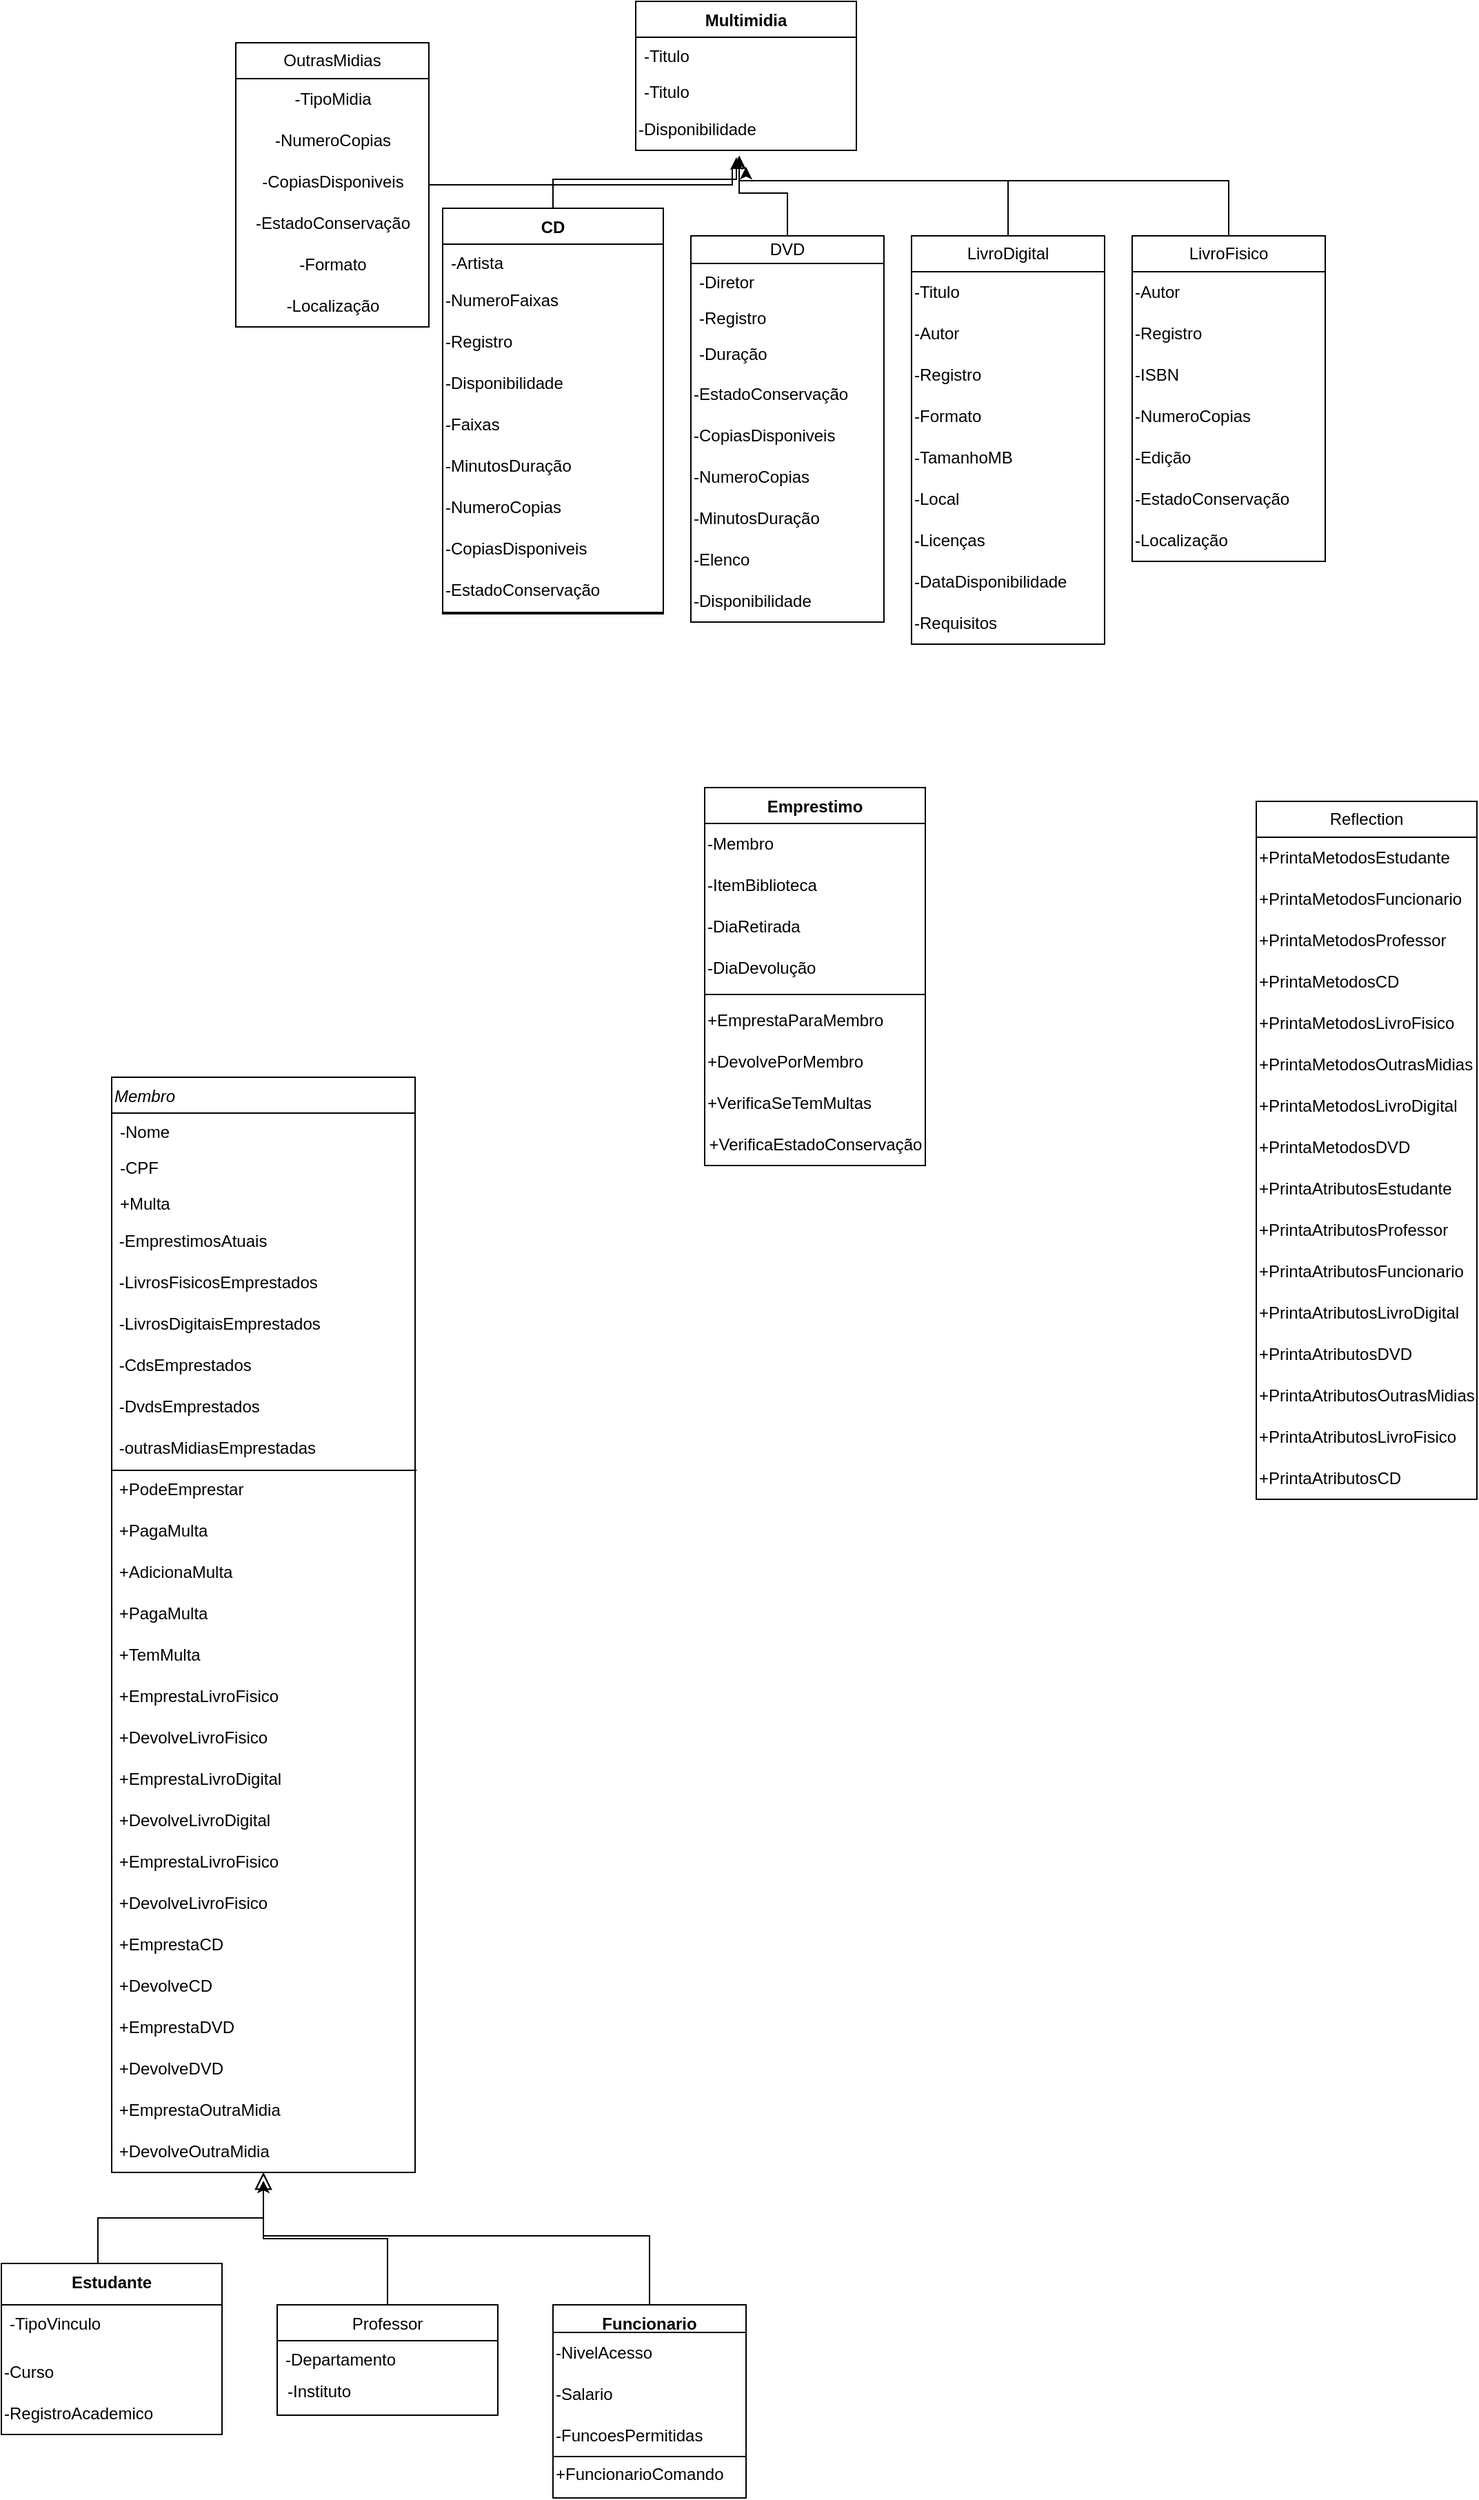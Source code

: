 <mxfile version="22.0.8" type="github">
  <diagram id="C5RBs43oDa-KdzZeNtuy" name="Page-1">
    <mxGraphModel dx="792" dy="1640" grid="1" gridSize="10" guides="1" tooltips="1" connect="1" arrows="1" fold="1" page="1" pageScale="1" pageWidth="1600" pageHeight="900" math="0" shadow="0">
      <root>
        <mxCell id="WIyWlLk6GJQsqaUBKTNV-0" />
        <mxCell id="WIyWlLk6GJQsqaUBKTNV-1" parent="WIyWlLk6GJQsqaUBKTNV-0" />
        <mxCell id="zkfFHV4jXpPFQw0GAbJ--0" value="Membro&#xa;" style="swimlane;fontStyle=2;align=left;verticalAlign=top;childLayout=stackLayout;horizontal=1;startSize=26;horizontalStack=0;resizeParent=1;resizeLast=0;collapsible=1;marginBottom=0;rounded=0;shadow=0;strokeWidth=1;" parent="WIyWlLk6GJQsqaUBKTNV-1" vertex="1">
          <mxGeometry x="160" y="-80" width="220" height="794" as="geometry">
            <mxRectangle x="230" y="140" width="160" height="26" as="alternateBounds" />
          </mxGeometry>
        </mxCell>
        <mxCell id="zkfFHV4jXpPFQw0GAbJ--1" value="-Nome" style="text;align=left;verticalAlign=top;spacingLeft=4;spacingRight=4;overflow=hidden;rotatable=0;points=[[0,0.5],[1,0.5]];portConstraint=eastwest;" parent="zkfFHV4jXpPFQw0GAbJ--0" vertex="1">
          <mxGeometry y="26" width="220" height="26" as="geometry" />
        </mxCell>
        <mxCell id="zkfFHV4jXpPFQw0GAbJ--2" value="-CPF" style="text;align=left;verticalAlign=top;spacingLeft=4;spacingRight=4;overflow=hidden;rotatable=0;points=[[0,0.5],[1,0.5]];portConstraint=eastwest;rounded=0;shadow=0;html=0;" parent="zkfFHV4jXpPFQw0GAbJ--0" vertex="1">
          <mxGeometry y="52" width="220" height="26" as="geometry" />
        </mxCell>
        <mxCell id="zkfFHV4jXpPFQw0GAbJ--3" value="+Multa" style="text;align=left;verticalAlign=top;spacingLeft=4;spacingRight=4;overflow=hidden;rotatable=0;points=[[0,0.5],[1,0.5]];portConstraint=eastwest;rounded=0;shadow=0;html=0;" parent="zkfFHV4jXpPFQw0GAbJ--0" vertex="1">
          <mxGeometry y="78" width="220" height="26" as="geometry" />
        </mxCell>
        <mxCell id="8qsa9mxtNTPulmp1op7X-9" value="&amp;nbsp;-EmprestimosAtuais" style="text;html=1;align=left;verticalAlign=middle;resizable=0;points=[];autosize=1;strokeColor=none;fillColor=none;" vertex="1" parent="zkfFHV4jXpPFQw0GAbJ--0">
          <mxGeometry y="104" width="220" height="30" as="geometry" />
        </mxCell>
        <mxCell id="8qsa9mxtNTPulmp1op7X-10" value="&amp;nbsp;-LivrosFisicosEmprestados" style="text;html=1;align=left;verticalAlign=middle;resizable=0;points=[];autosize=1;strokeColor=none;fillColor=none;" vertex="1" parent="zkfFHV4jXpPFQw0GAbJ--0">
          <mxGeometry y="134" width="220" height="30" as="geometry" />
        </mxCell>
        <mxCell id="8qsa9mxtNTPulmp1op7X-11" value="&amp;nbsp;-LivrosDigitaisEmprestados" style="text;html=1;align=left;verticalAlign=middle;resizable=0;points=[];autosize=1;strokeColor=none;fillColor=none;" vertex="1" parent="zkfFHV4jXpPFQw0GAbJ--0">
          <mxGeometry y="164" width="220" height="30" as="geometry" />
        </mxCell>
        <mxCell id="8qsa9mxtNTPulmp1op7X-12" value="&amp;nbsp;-CdsEmprestados" style="text;html=1;align=left;verticalAlign=middle;resizable=0;points=[];autosize=1;strokeColor=none;fillColor=none;" vertex="1" parent="zkfFHV4jXpPFQw0GAbJ--0">
          <mxGeometry y="194" width="220" height="30" as="geometry" />
        </mxCell>
        <mxCell id="8qsa9mxtNTPulmp1op7X-13" value="&amp;nbsp;-DvdsEmprestados" style="text;html=1;align=left;verticalAlign=middle;resizable=0;points=[];autosize=1;strokeColor=none;fillColor=none;" vertex="1" parent="zkfFHV4jXpPFQw0GAbJ--0">
          <mxGeometry y="224" width="220" height="30" as="geometry" />
        </mxCell>
        <mxCell id="8qsa9mxtNTPulmp1op7X-15" value="&amp;nbsp;-outrasMidiasEmprestadas" style="text;html=1;align=left;verticalAlign=middle;resizable=0;points=[];autosize=1;strokeColor=none;fillColor=none;" vertex="1" parent="zkfFHV4jXpPFQw0GAbJ--0">
          <mxGeometry y="254" width="220" height="30" as="geometry" />
        </mxCell>
        <mxCell id="8qsa9mxtNTPulmp1op7X-16" value="" style="endArrow=none;html=1;rounded=0;entryX=1.005;entryY=1.033;entryDx=0;entryDy=0;entryPerimeter=0;" edge="1" parent="zkfFHV4jXpPFQw0GAbJ--0" target="8qsa9mxtNTPulmp1op7X-15">
          <mxGeometry width="50" height="50" relative="1" as="geometry">
            <mxPoint y="285" as="sourcePoint" />
            <mxPoint x="110" y="240" as="targetPoint" />
          </mxGeometry>
        </mxCell>
        <mxCell id="8qsa9mxtNTPulmp1op7X-17" value="&amp;nbsp;+PodeEmprestar&lt;br&gt;" style="text;html=1;align=left;verticalAlign=middle;resizable=0;points=[];autosize=1;strokeColor=none;fillColor=none;" vertex="1" parent="zkfFHV4jXpPFQw0GAbJ--0">
          <mxGeometry y="284" width="220" height="30" as="geometry" />
        </mxCell>
        <mxCell id="8qsa9mxtNTPulmp1op7X-18" value="&amp;nbsp;+PagaMulta" style="text;html=1;align=left;verticalAlign=middle;resizable=0;points=[];autosize=1;strokeColor=none;fillColor=none;" vertex="1" parent="zkfFHV4jXpPFQw0GAbJ--0">
          <mxGeometry y="314" width="220" height="30" as="geometry" />
        </mxCell>
        <mxCell id="8qsa9mxtNTPulmp1op7X-19" value="&amp;nbsp;+AdicionaMulta" style="text;html=1;align=left;verticalAlign=middle;resizable=0;points=[];autosize=1;strokeColor=none;fillColor=none;" vertex="1" parent="zkfFHV4jXpPFQw0GAbJ--0">
          <mxGeometry y="344" width="220" height="30" as="geometry" />
        </mxCell>
        <mxCell id="8qsa9mxtNTPulmp1op7X-21" value="&amp;nbsp;+PagaMulta" style="text;html=1;align=left;verticalAlign=middle;resizable=0;points=[];autosize=1;strokeColor=none;fillColor=none;" vertex="1" parent="zkfFHV4jXpPFQw0GAbJ--0">
          <mxGeometry y="374" width="220" height="30" as="geometry" />
        </mxCell>
        <mxCell id="8qsa9mxtNTPulmp1op7X-22" value="&amp;nbsp;+TemMulta&lt;br&gt;" style="text;html=1;align=left;verticalAlign=middle;resizable=0;points=[];autosize=1;strokeColor=none;fillColor=none;" vertex="1" parent="zkfFHV4jXpPFQw0GAbJ--0">
          <mxGeometry y="404" width="220" height="30" as="geometry" />
        </mxCell>
        <mxCell id="8qsa9mxtNTPulmp1op7X-23" value="&amp;nbsp;+EmprestaLivroFisico" style="text;html=1;align=left;verticalAlign=middle;resizable=0;points=[];autosize=1;strokeColor=none;fillColor=none;" vertex="1" parent="zkfFHV4jXpPFQw0GAbJ--0">
          <mxGeometry y="434" width="220" height="30" as="geometry" />
        </mxCell>
        <mxCell id="8qsa9mxtNTPulmp1op7X-24" value="&amp;nbsp;+DevolveLivroFisico" style="text;html=1;align=left;verticalAlign=middle;resizable=0;points=[];autosize=1;strokeColor=none;fillColor=none;" vertex="1" parent="zkfFHV4jXpPFQw0GAbJ--0">
          <mxGeometry y="464" width="220" height="30" as="geometry" />
        </mxCell>
        <mxCell id="8qsa9mxtNTPulmp1op7X-25" value="&amp;nbsp;+EmprestaLivroDigital" style="text;html=1;align=left;verticalAlign=middle;resizable=0;points=[];autosize=1;strokeColor=none;fillColor=none;" vertex="1" parent="zkfFHV4jXpPFQw0GAbJ--0">
          <mxGeometry y="494" width="220" height="30" as="geometry" />
        </mxCell>
        <mxCell id="8qsa9mxtNTPulmp1op7X-27" value="&amp;nbsp;+DevolveLivroDigital" style="text;html=1;align=left;verticalAlign=middle;resizable=0;points=[];autosize=1;strokeColor=none;fillColor=none;" vertex="1" parent="zkfFHV4jXpPFQw0GAbJ--0">
          <mxGeometry y="524" width="220" height="30" as="geometry" />
        </mxCell>
        <mxCell id="8qsa9mxtNTPulmp1op7X-28" value="&amp;nbsp;+EmprestaLivroFisico" style="text;html=1;align=left;verticalAlign=middle;resizable=0;points=[];autosize=1;strokeColor=none;fillColor=none;" vertex="1" parent="zkfFHV4jXpPFQw0GAbJ--0">
          <mxGeometry y="554" width="220" height="30" as="geometry" />
        </mxCell>
        <mxCell id="8qsa9mxtNTPulmp1op7X-29" value="&amp;nbsp;+DevolveLivroFisico" style="text;html=1;align=left;verticalAlign=middle;resizable=0;points=[];autosize=1;strokeColor=none;fillColor=none;" vertex="1" parent="zkfFHV4jXpPFQw0GAbJ--0">
          <mxGeometry y="584" width="220" height="30" as="geometry" />
        </mxCell>
        <mxCell id="8qsa9mxtNTPulmp1op7X-30" value="&amp;nbsp;+EmprestaCD" style="text;html=1;align=left;verticalAlign=middle;resizable=0;points=[];autosize=1;strokeColor=none;fillColor=none;" vertex="1" parent="zkfFHV4jXpPFQw0GAbJ--0">
          <mxGeometry y="614" width="220" height="30" as="geometry" />
        </mxCell>
        <mxCell id="8qsa9mxtNTPulmp1op7X-31" value="&amp;nbsp;+DevolveCD" style="text;html=1;align=left;verticalAlign=middle;resizable=0;points=[];autosize=1;strokeColor=none;fillColor=none;" vertex="1" parent="zkfFHV4jXpPFQw0GAbJ--0">
          <mxGeometry y="644" width="220" height="30" as="geometry" />
        </mxCell>
        <mxCell id="8qsa9mxtNTPulmp1op7X-32" value="&amp;nbsp;+EmprestaDVD" style="text;html=1;align=left;verticalAlign=middle;resizable=0;points=[];autosize=1;strokeColor=none;fillColor=none;" vertex="1" parent="zkfFHV4jXpPFQw0GAbJ--0">
          <mxGeometry y="674" width="220" height="30" as="geometry" />
        </mxCell>
        <mxCell id="8qsa9mxtNTPulmp1op7X-33" value="&amp;nbsp;+DevolveDVD" style="text;html=1;align=left;verticalAlign=middle;resizable=0;points=[];autosize=1;strokeColor=none;fillColor=none;" vertex="1" parent="zkfFHV4jXpPFQw0GAbJ--0">
          <mxGeometry y="704" width="220" height="30" as="geometry" />
        </mxCell>
        <mxCell id="8qsa9mxtNTPulmp1op7X-34" value="&amp;nbsp;+EmprestaOutraMidia" style="text;html=1;align=left;verticalAlign=middle;resizable=0;points=[];autosize=1;strokeColor=none;fillColor=none;" vertex="1" parent="zkfFHV4jXpPFQw0GAbJ--0">
          <mxGeometry y="734" width="220" height="30" as="geometry" />
        </mxCell>
        <mxCell id="zkfFHV4jXpPFQw0GAbJ--12" value="" style="endArrow=block;endSize=10;endFill=0;shadow=0;strokeWidth=1;rounded=0;edgeStyle=elbowEdgeStyle;elbow=vertical;" parent="WIyWlLk6GJQsqaUBKTNV-1" target="zkfFHV4jXpPFQw0GAbJ--0" edge="1">
          <mxGeometry width="160" relative="1" as="geometry">
            <mxPoint x="150" y="780" as="sourcePoint" />
            <mxPoint x="200" y="203" as="targetPoint" />
          </mxGeometry>
        </mxCell>
        <mxCell id="zkfFHV4jXpPFQw0GAbJ--13" value="Professor" style="swimlane;fontStyle=0;align=center;verticalAlign=top;childLayout=stackLayout;horizontal=1;startSize=26;horizontalStack=0;resizeParent=1;resizeLast=0;collapsible=1;marginBottom=0;rounded=0;shadow=0;strokeWidth=1;" parent="WIyWlLk6GJQsqaUBKTNV-1" vertex="1">
          <mxGeometry x="280" y="810" width="160" height="80" as="geometry">
            <mxRectangle x="340" y="380" width="170" height="26" as="alternateBounds" />
          </mxGeometry>
        </mxCell>
        <mxCell id="zkfFHV4jXpPFQw0GAbJ--14" value="-Departamento" style="text;align=left;verticalAlign=top;spacingLeft=4;spacingRight=4;overflow=hidden;rotatable=0;points=[[0,0.5],[1,0.5]];portConstraint=eastwest;" parent="zkfFHV4jXpPFQw0GAbJ--13" vertex="1">
          <mxGeometry y="26" width="160" height="26" as="geometry" />
        </mxCell>
        <mxCell id="zkfFHV4jXpPFQw0GAbJ--16" value="" style="endArrow=block;endSize=10;endFill=0;shadow=0;strokeWidth=1;rounded=0;edgeStyle=elbowEdgeStyle;elbow=vertical;" parent="WIyWlLk6GJQsqaUBKTNV-1" source="zkfFHV4jXpPFQw0GAbJ--13" target="zkfFHV4jXpPFQw0GAbJ--0" edge="1">
          <mxGeometry width="160" relative="1" as="geometry">
            <mxPoint x="210" y="373" as="sourcePoint" />
            <mxPoint x="310" y="271" as="targetPoint" />
          </mxGeometry>
        </mxCell>
        <mxCell id="8qsa9mxtNTPulmp1op7X-1" value="Multimidia" style="swimlane;fontStyle=1;align=center;verticalAlign=top;childLayout=stackLayout;horizontal=1;startSize=26;horizontalStack=0;resizeParent=1;resizeParentMax=0;resizeLast=0;collapsible=1;marginBottom=0;whiteSpace=wrap;html=1;" vertex="1" parent="WIyWlLk6GJQsqaUBKTNV-1">
          <mxGeometry x="540" y="-860" width="160" height="108" as="geometry" />
        </mxCell>
        <mxCell id="8qsa9mxtNTPulmp1op7X-133" value="-Titulo" style="text;strokeColor=none;fillColor=none;align=left;verticalAlign=top;spacingLeft=4;spacingRight=4;overflow=hidden;rotatable=0;points=[[0,0.5],[1,0.5]];portConstraint=eastwest;whiteSpace=wrap;html=1;" vertex="1" parent="8qsa9mxtNTPulmp1op7X-1">
          <mxGeometry y="26" width="160" height="26" as="geometry" />
        </mxCell>
        <mxCell id="8qsa9mxtNTPulmp1op7X-2" value="-Titulo" style="text;strokeColor=none;fillColor=none;align=left;verticalAlign=top;spacingLeft=4;spacingRight=4;overflow=hidden;rotatable=0;points=[[0,0.5],[1,0.5]];portConstraint=eastwest;whiteSpace=wrap;html=1;" vertex="1" parent="8qsa9mxtNTPulmp1op7X-1">
          <mxGeometry y="52" width="160" height="26" as="geometry" />
        </mxCell>
        <mxCell id="8qsa9mxtNTPulmp1op7X-67" value="-Disponibilidade" style="text;html=1;align=left;verticalAlign=middle;resizable=0;points=[];autosize=1;strokeColor=none;fillColor=none;" vertex="1" parent="8qsa9mxtNTPulmp1op7X-1">
          <mxGeometry y="78" width="160" height="30" as="geometry" />
        </mxCell>
        <mxCell id="8qsa9mxtNTPulmp1op7X-38" value="Funcionario" style="swimlane;fontStyle=1;align=center;verticalAlign=top;childLayout=stackLayout;horizontal=1;startSize=20;horizontalStack=0;resizeParent=1;resizeParentMax=0;resizeLast=0;collapsible=1;marginBottom=0;whiteSpace=wrap;html=1;" vertex="1" parent="WIyWlLk6GJQsqaUBKTNV-1">
          <mxGeometry x="480" y="810" width="140" height="110" as="geometry" />
        </mxCell>
        <mxCell id="8qsa9mxtNTPulmp1op7X-44" value="-NivelAcesso" style="text;html=1;align=left;verticalAlign=middle;resizable=0;points=[];autosize=1;strokeColor=none;fillColor=none;" vertex="1" parent="8qsa9mxtNTPulmp1op7X-38">
          <mxGeometry y="20" width="140" height="30" as="geometry" />
        </mxCell>
        <mxCell id="8qsa9mxtNTPulmp1op7X-45" value="-Salario" style="text;html=1;align=left;verticalAlign=middle;resizable=0;points=[];autosize=1;strokeColor=none;fillColor=none;" vertex="1" parent="8qsa9mxtNTPulmp1op7X-38">
          <mxGeometry y="50" width="140" height="30" as="geometry" />
        </mxCell>
        <mxCell id="8qsa9mxtNTPulmp1op7X-46" value="-FuncoesPermitidas" style="text;html=1;align=left;verticalAlign=middle;resizable=0;points=[];autosize=1;strokeColor=none;fillColor=none;" vertex="1" parent="8qsa9mxtNTPulmp1op7X-38">
          <mxGeometry y="80" width="140" height="30" as="geometry" />
        </mxCell>
        <mxCell id="8qsa9mxtNTPulmp1op7X-49" value="" style="rounded=0;whiteSpace=wrap;html=1;" vertex="1" parent="WIyWlLk6GJQsqaUBKTNV-1">
          <mxGeometry x="480" y="920" width="140" height="30" as="geometry" />
        </mxCell>
        <mxCell id="8qsa9mxtNTPulmp1op7X-50" value="+FuncionarioComando" style="text;html=1;align=left;verticalAlign=middle;resizable=0;points=[];autosize=1;strokeColor=none;fillColor=none;" vertex="1" parent="WIyWlLk6GJQsqaUBKTNV-1">
          <mxGeometry x="480" y="918" width="150" height="30" as="geometry" />
        </mxCell>
        <mxCell id="8qsa9mxtNTPulmp1op7X-55" value="Estudante" style="swimlane;fontStyle=1;align=center;verticalAlign=top;childLayout=stackLayout;horizontal=1;startSize=30;horizontalStack=0;resizeParent=1;resizeParentMax=0;resizeLast=0;collapsible=1;marginBottom=0;whiteSpace=wrap;html=1;direction=east;" vertex="1" parent="WIyWlLk6GJQsqaUBKTNV-1">
          <mxGeometry x="80" y="780" width="160" height="124" as="geometry">
            <mxRectangle x="80" y="780" width="100" height="30" as="alternateBounds" />
          </mxGeometry>
        </mxCell>
        <mxCell id="8qsa9mxtNTPulmp1op7X-56" value="-TipoVinculo" style="text;strokeColor=none;fillColor=none;align=left;verticalAlign=top;spacingLeft=4;spacingRight=4;overflow=hidden;rotatable=0;points=[[0,0.5],[1,0.5]];portConstraint=eastwest;whiteSpace=wrap;html=1;" vertex="1" parent="8qsa9mxtNTPulmp1op7X-55">
          <mxGeometry y="30" width="160" height="34" as="geometry" />
        </mxCell>
        <mxCell id="8qsa9mxtNTPulmp1op7X-60" value="-Curso" style="text;html=1;align=left;verticalAlign=middle;resizable=0;points=[];autosize=1;strokeColor=none;fillColor=none;" vertex="1" parent="8qsa9mxtNTPulmp1op7X-55">
          <mxGeometry y="64" width="160" height="30" as="geometry" />
        </mxCell>
        <mxCell id="8qsa9mxtNTPulmp1op7X-59" value="-RegistroAcademico" style="text;html=1;align=left;verticalAlign=middle;resizable=0;points=[];autosize=1;strokeColor=none;fillColor=none;" vertex="1" parent="8qsa9mxtNTPulmp1op7X-55">
          <mxGeometry y="94" width="160" height="30" as="geometry" />
        </mxCell>
        <mxCell id="8qsa9mxtNTPulmp1op7X-64" value="-Instituto" style="text;html=1;align=center;verticalAlign=middle;resizable=0;points=[];autosize=1;strokeColor=none;fillColor=none;" vertex="1" parent="WIyWlLk6GJQsqaUBKTNV-1">
          <mxGeometry x="275" y="858" width="70" height="30" as="geometry" />
        </mxCell>
        <mxCell id="8qsa9mxtNTPulmp1op7X-35" value="&amp;nbsp;+DevolveOutraMidia" style="text;html=1;align=left;verticalAlign=middle;resizable=0;points=[];autosize=1;strokeColor=none;fillColor=none;" vertex="1" parent="WIyWlLk6GJQsqaUBKTNV-1">
          <mxGeometry x="160" y="684" width="220" height="30" as="geometry" />
        </mxCell>
        <mxCell id="8qsa9mxtNTPulmp1op7X-70" value="CD" style="swimlane;fontStyle=1;align=center;verticalAlign=top;childLayout=stackLayout;horizontal=1;startSize=26;horizontalStack=0;resizeParent=1;resizeParentMax=0;resizeLast=0;collapsible=1;marginBottom=0;whiteSpace=wrap;html=1;" vertex="1" parent="WIyWlLk6GJQsqaUBKTNV-1">
          <mxGeometry x="400" y="-710" width="160" height="294" as="geometry" />
        </mxCell>
        <mxCell id="8qsa9mxtNTPulmp1op7X-71" value="-Artista" style="text;strokeColor=none;fillColor=none;align=left;verticalAlign=top;spacingLeft=4;spacingRight=4;overflow=hidden;rotatable=0;points=[[0,0.5],[1,0.5]];portConstraint=eastwest;whiteSpace=wrap;html=1;" vertex="1" parent="8qsa9mxtNTPulmp1op7X-70">
          <mxGeometry y="26" width="160" height="26" as="geometry" />
        </mxCell>
        <mxCell id="8qsa9mxtNTPulmp1op7X-75" value="-NumeroFaixas" style="text;html=1;align=left;verticalAlign=middle;resizable=0;points=[];autosize=1;strokeColor=none;fillColor=none;" vertex="1" parent="8qsa9mxtNTPulmp1op7X-70">
          <mxGeometry y="52" width="160" height="30" as="geometry" />
        </mxCell>
        <mxCell id="8qsa9mxtNTPulmp1op7X-74" value="-Registro" style="text;html=1;align=left;verticalAlign=middle;resizable=0;points=[];autosize=1;strokeColor=none;fillColor=none;" vertex="1" parent="8qsa9mxtNTPulmp1op7X-70">
          <mxGeometry y="82" width="160" height="30" as="geometry" />
        </mxCell>
        <mxCell id="8qsa9mxtNTPulmp1op7X-76" value="-Disponibilidade" style="text;html=1;align=left;verticalAlign=middle;resizable=0;points=[];autosize=1;strokeColor=none;fillColor=none;" vertex="1" parent="8qsa9mxtNTPulmp1op7X-70">
          <mxGeometry y="112" width="160" height="30" as="geometry" />
        </mxCell>
        <mxCell id="8qsa9mxtNTPulmp1op7X-77" value="-Faixas" style="text;html=1;align=left;verticalAlign=middle;resizable=0;points=[];autosize=1;strokeColor=none;fillColor=none;" vertex="1" parent="8qsa9mxtNTPulmp1op7X-70">
          <mxGeometry y="142" width="160" height="30" as="geometry" />
        </mxCell>
        <mxCell id="8qsa9mxtNTPulmp1op7X-78" value="-MinutosDuração" style="text;html=1;align=left;verticalAlign=middle;resizable=0;points=[];autosize=1;strokeColor=none;fillColor=none;" vertex="1" parent="8qsa9mxtNTPulmp1op7X-70">
          <mxGeometry y="172" width="160" height="30" as="geometry" />
        </mxCell>
        <mxCell id="8qsa9mxtNTPulmp1op7X-79" value="-NumeroCopias" style="text;html=1;align=left;verticalAlign=middle;resizable=0;points=[];autosize=1;strokeColor=none;fillColor=none;" vertex="1" parent="8qsa9mxtNTPulmp1op7X-70">
          <mxGeometry y="202" width="160" height="30" as="geometry" />
        </mxCell>
        <mxCell id="8qsa9mxtNTPulmp1op7X-80" value="-CopiasDisponiveis" style="text;html=1;align=left;verticalAlign=middle;resizable=0;points=[];autosize=1;strokeColor=none;fillColor=none;" vertex="1" parent="8qsa9mxtNTPulmp1op7X-70">
          <mxGeometry y="232" width="160" height="30" as="geometry" />
        </mxCell>
        <mxCell id="8qsa9mxtNTPulmp1op7X-82" value="-EstadoConservação" style="text;html=1;align=left;verticalAlign=middle;resizable=0;points=[];autosize=1;strokeColor=none;fillColor=none;" vertex="1" parent="8qsa9mxtNTPulmp1op7X-70">
          <mxGeometry y="262" width="160" height="30" as="geometry" />
        </mxCell>
        <mxCell id="8qsa9mxtNTPulmp1op7X-72" value="" style="line;strokeWidth=1;fillColor=none;align=left;verticalAlign=middle;spacingTop=-1;spacingLeft=3;spacingRight=3;rotatable=0;labelPosition=right;points=[];portConstraint=eastwest;strokeColor=inherit;" vertex="1" parent="8qsa9mxtNTPulmp1op7X-70">
          <mxGeometry y="292" width="160" height="2" as="geometry" />
        </mxCell>
        <mxCell id="8qsa9mxtNTPulmp1op7X-83" value="DVD" style="swimlane;fontStyle=0;childLayout=stackLayout;horizontal=1;startSize=20;fillColor=none;horizontalStack=0;resizeParent=1;resizeParentMax=0;resizeLast=0;collapsible=1;marginBottom=0;whiteSpace=wrap;html=1;" vertex="1" parent="WIyWlLk6GJQsqaUBKTNV-1">
          <mxGeometry x="580" y="-690" width="140" height="280" as="geometry" />
        </mxCell>
        <mxCell id="8qsa9mxtNTPulmp1op7X-84" value="-Diretor" style="text;strokeColor=none;fillColor=none;align=left;verticalAlign=top;spacingLeft=4;spacingRight=4;overflow=hidden;rotatable=0;points=[[0,0.5],[1,0.5]];portConstraint=eastwest;whiteSpace=wrap;html=1;" vertex="1" parent="8qsa9mxtNTPulmp1op7X-83">
          <mxGeometry y="20" width="140" height="26" as="geometry" />
        </mxCell>
        <mxCell id="8qsa9mxtNTPulmp1op7X-85" value="-Registro" style="text;strokeColor=none;fillColor=none;align=left;verticalAlign=top;spacingLeft=4;spacingRight=4;overflow=hidden;rotatable=0;points=[[0,0.5],[1,0.5]];portConstraint=eastwest;whiteSpace=wrap;html=1;" vertex="1" parent="8qsa9mxtNTPulmp1op7X-83">
          <mxGeometry y="46" width="140" height="26" as="geometry" />
        </mxCell>
        <mxCell id="8qsa9mxtNTPulmp1op7X-86" value="-Duração" style="text;strokeColor=none;fillColor=none;align=left;verticalAlign=top;spacingLeft=4;spacingRight=4;overflow=hidden;rotatable=0;points=[[0,0.5],[1,0.5]];portConstraint=eastwest;whiteSpace=wrap;html=1;" vertex="1" parent="8qsa9mxtNTPulmp1op7X-83">
          <mxGeometry y="72" width="140" height="28" as="geometry" />
        </mxCell>
        <mxCell id="8qsa9mxtNTPulmp1op7X-94" value="-EstadoConservação" style="text;html=1;align=left;verticalAlign=middle;resizable=0;points=[];autosize=1;strokeColor=none;fillColor=none;" vertex="1" parent="8qsa9mxtNTPulmp1op7X-83">
          <mxGeometry y="100" width="140" height="30" as="geometry" />
        </mxCell>
        <mxCell id="8qsa9mxtNTPulmp1op7X-93" value="-CopiasDisponiveis" style="text;html=1;align=left;verticalAlign=middle;resizable=0;points=[];autosize=1;strokeColor=none;fillColor=none;" vertex="1" parent="8qsa9mxtNTPulmp1op7X-83">
          <mxGeometry y="130" width="140" height="30" as="geometry" />
        </mxCell>
        <mxCell id="8qsa9mxtNTPulmp1op7X-92" value="-NumeroCopias" style="text;html=1;align=left;verticalAlign=middle;resizable=0;points=[];autosize=1;strokeColor=none;fillColor=none;" vertex="1" parent="8qsa9mxtNTPulmp1op7X-83">
          <mxGeometry y="160" width="140" height="30" as="geometry" />
        </mxCell>
        <mxCell id="8qsa9mxtNTPulmp1op7X-91" value="-MinutosDuração" style="text;html=1;align=left;verticalAlign=middle;resizable=0;points=[];autosize=1;strokeColor=none;fillColor=none;" vertex="1" parent="8qsa9mxtNTPulmp1op7X-83">
          <mxGeometry y="190" width="140" height="30" as="geometry" />
        </mxCell>
        <mxCell id="8qsa9mxtNTPulmp1op7X-90" value="-Elenco" style="text;html=1;align=left;verticalAlign=middle;resizable=0;points=[];autosize=1;strokeColor=none;fillColor=none;" vertex="1" parent="8qsa9mxtNTPulmp1op7X-83">
          <mxGeometry y="220" width="140" height="30" as="geometry" />
        </mxCell>
        <mxCell id="8qsa9mxtNTPulmp1op7X-89" value="-Disponibilidade" style="text;html=1;align=left;verticalAlign=middle;resizable=0;points=[];autosize=1;strokeColor=none;fillColor=none;" vertex="1" parent="8qsa9mxtNTPulmp1op7X-83">
          <mxGeometry y="250" width="140" height="30" as="geometry" />
        </mxCell>
        <mxCell id="8qsa9mxtNTPulmp1op7X-172" style="edgeStyle=orthogonalEdgeStyle;rounded=0;orthogonalLoop=1;jettySize=auto;html=1;entryX=0.469;entryY=1.133;entryDx=0;entryDy=0;entryPerimeter=0;" edge="1" parent="WIyWlLk6GJQsqaUBKTNV-1" source="8qsa9mxtNTPulmp1op7X-95" target="8qsa9mxtNTPulmp1op7X-67">
          <mxGeometry relative="1" as="geometry">
            <mxPoint x="770" y="-770" as="targetPoint" />
            <Array as="points">
              <mxPoint x="810" y="-730" />
              <mxPoint x="615" y="-730" />
            </Array>
          </mxGeometry>
        </mxCell>
        <mxCell id="8qsa9mxtNTPulmp1op7X-95" value="LivroDigital" style="swimlane;fontStyle=0;childLayout=stackLayout;horizontal=1;startSize=26;fillColor=none;horizontalStack=0;resizeParent=1;resizeParentMax=0;resizeLast=0;collapsible=1;marginBottom=0;whiteSpace=wrap;html=1;" vertex="1" parent="WIyWlLk6GJQsqaUBKTNV-1">
          <mxGeometry x="740" y="-690" width="140" height="296" as="geometry" />
        </mxCell>
        <mxCell id="8qsa9mxtNTPulmp1op7X-99" value="-Titulo" style="text;html=1;align=left;verticalAlign=middle;resizable=0;points=[];autosize=1;strokeColor=none;fillColor=none;" vertex="1" parent="8qsa9mxtNTPulmp1op7X-95">
          <mxGeometry y="26" width="140" height="30" as="geometry" />
        </mxCell>
        <mxCell id="8qsa9mxtNTPulmp1op7X-100" value="-Autor" style="text;html=1;align=left;verticalAlign=middle;resizable=0;points=[];autosize=1;strokeColor=none;fillColor=none;" vertex="1" parent="8qsa9mxtNTPulmp1op7X-95">
          <mxGeometry y="56" width="140" height="30" as="geometry" />
        </mxCell>
        <mxCell id="8qsa9mxtNTPulmp1op7X-101" value="-Registro" style="text;html=1;align=left;verticalAlign=middle;resizable=0;points=[];autosize=1;strokeColor=none;fillColor=none;" vertex="1" parent="8qsa9mxtNTPulmp1op7X-95">
          <mxGeometry y="86" width="140" height="30" as="geometry" />
        </mxCell>
        <mxCell id="8qsa9mxtNTPulmp1op7X-102" value="-Formato" style="text;html=1;align=left;verticalAlign=middle;resizable=0;points=[];autosize=1;strokeColor=none;fillColor=none;" vertex="1" parent="8qsa9mxtNTPulmp1op7X-95">
          <mxGeometry y="116" width="140" height="30" as="geometry" />
        </mxCell>
        <mxCell id="8qsa9mxtNTPulmp1op7X-103" value="-TamanhoMB" style="text;html=1;align=left;verticalAlign=middle;resizable=0;points=[];autosize=1;strokeColor=none;fillColor=none;" vertex="1" parent="8qsa9mxtNTPulmp1op7X-95">
          <mxGeometry y="146" width="140" height="30" as="geometry" />
        </mxCell>
        <mxCell id="8qsa9mxtNTPulmp1op7X-105" value="-Local" style="text;html=1;align=left;verticalAlign=middle;resizable=0;points=[];autosize=1;strokeColor=none;fillColor=none;" vertex="1" parent="8qsa9mxtNTPulmp1op7X-95">
          <mxGeometry y="176" width="140" height="30" as="geometry" />
        </mxCell>
        <mxCell id="8qsa9mxtNTPulmp1op7X-104" value="-Licenças" style="text;html=1;align=left;verticalAlign=middle;resizable=0;points=[];autosize=1;strokeColor=none;fillColor=none;" vertex="1" parent="8qsa9mxtNTPulmp1op7X-95">
          <mxGeometry y="206" width="140" height="30" as="geometry" />
        </mxCell>
        <mxCell id="8qsa9mxtNTPulmp1op7X-107" value="-DataDisponibilidade" style="text;html=1;align=left;verticalAlign=middle;resizable=0;points=[];autosize=1;strokeColor=none;fillColor=none;" vertex="1" parent="8qsa9mxtNTPulmp1op7X-95">
          <mxGeometry y="236" width="140" height="30" as="geometry" />
        </mxCell>
        <mxCell id="8qsa9mxtNTPulmp1op7X-106" value="-Requisitos" style="text;html=1;align=left;verticalAlign=middle;resizable=0;points=[];autosize=1;strokeColor=none;fillColor=none;" vertex="1" parent="8qsa9mxtNTPulmp1op7X-95">
          <mxGeometry y="266" width="140" height="30" as="geometry" />
        </mxCell>
        <mxCell id="8qsa9mxtNTPulmp1op7X-111" value="LivroFisico" style="swimlane;fontStyle=0;childLayout=stackLayout;horizontal=1;startSize=26;fillColor=none;horizontalStack=0;resizeParent=1;resizeParentMax=0;resizeLast=0;collapsible=1;marginBottom=0;whiteSpace=wrap;html=1;" vertex="1" parent="WIyWlLk6GJQsqaUBKTNV-1">
          <mxGeometry x="900" y="-690" width="140" height="236" as="geometry" />
        </mxCell>
        <mxCell id="8qsa9mxtNTPulmp1op7X-115" value="-Autor" style="text;html=1;align=left;verticalAlign=middle;resizable=0;points=[];autosize=1;strokeColor=none;fillColor=none;" vertex="1" parent="8qsa9mxtNTPulmp1op7X-111">
          <mxGeometry y="26" width="140" height="30" as="geometry" />
        </mxCell>
        <mxCell id="8qsa9mxtNTPulmp1op7X-116" value="-Registro" style="text;html=1;align=left;verticalAlign=middle;resizable=0;points=[];autosize=1;strokeColor=none;fillColor=none;" vertex="1" parent="8qsa9mxtNTPulmp1op7X-111">
          <mxGeometry y="56" width="140" height="30" as="geometry" />
        </mxCell>
        <mxCell id="8qsa9mxtNTPulmp1op7X-117" value="-ISBN" style="text;html=1;align=left;verticalAlign=middle;resizable=0;points=[];autosize=1;strokeColor=none;fillColor=none;" vertex="1" parent="8qsa9mxtNTPulmp1op7X-111">
          <mxGeometry y="86" width="140" height="30" as="geometry" />
        </mxCell>
        <mxCell id="8qsa9mxtNTPulmp1op7X-119" value="-NumeroCopias" style="text;html=1;align=left;verticalAlign=middle;resizable=0;points=[];autosize=1;strokeColor=none;fillColor=none;" vertex="1" parent="8qsa9mxtNTPulmp1op7X-111">
          <mxGeometry y="116" width="140" height="30" as="geometry" />
        </mxCell>
        <mxCell id="8qsa9mxtNTPulmp1op7X-118" value="-Edição" style="text;html=1;align=left;verticalAlign=middle;resizable=0;points=[];autosize=1;strokeColor=none;fillColor=none;" vertex="1" parent="8qsa9mxtNTPulmp1op7X-111">
          <mxGeometry y="146" width="140" height="30" as="geometry" />
        </mxCell>
        <mxCell id="8qsa9mxtNTPulmp1op7X-121" value="-EstadoConservação" style="text;html=1;align=left;verticalAlign=middle;resizable=0;points=[];autosize=1;strokeColor=none;fillColor=none;" vertex="1" parent="8qsa9mxtNTPulmp1op7X-111">
          <mxGeometry y="176" width="140" height="30" as="geometry" />
        </mxCell>
        <mxCell id="8qsa9mxtNTPulmp1op7X-120" value="-Localização" style="text;html=1;align=left;verticalAlign=middle;resizable=0;points=[];autosize=1;strokeColor=none;fillColor=none;" vertex="1" parent="8qsa9mxtNTPulmp1op7X-111">
          <mxGeometry y="206" width="140" height="30" as="geometry" />
        </mxCell>
        <mxCell id="8qsa9mxtNTPulmp1op7X-174" style="edgeStyle=orthogonalEdgeStyle;rounded=0;orthogonalLoop=1;jettySize=auto;html=1;" edge="1" parent="WIyWlLk6GJQsqaUBKTNV-1" source="8qsa9mxtNTPulmp1op7X-123">
          <mxGeometry relative="1" as="geometry">
            <mxPoint x="620" y="-740" as="targetPoint" />
            <Array as="points">
              <mxPoint x="610" y="-727" />
              <mxPoint x="610" y="-739" />
            </Array>
          </mxGeometry>
        </mxCell>
        <mxCell id="8qsa9mxtNTPulmp1op7X-123" value="OutrasMidias" style="swimlane;fontStyle=0;childLayout=stackLayout;horizontal=1;startSize=26;fillColor=none;horizontalStack=0;resizeParent=1;resizeParentMax=0;resizeLast=0;collapsible=1;marginBottom=0;whiteSpace=wrap;html=1;" vertex="1" parent="WIyWlLk6GJQsqaUBKTNV-1">
          <mxGeometry x="250" y="-830" width="140" height="206" as="geometry" />
        </mxCell>
        <mxCell id="8qsa9mxtNTPulmp1op7X-127" value="-TipoMidia" style="text;html=1;align=center;verticalAlign=middle;resizable=0;points=[];autosize=1;strokeColor=none;fillColor=none;" vertex="1" parent="8qsa9mxtNTPulmp1op7X-123">
          <mxGeometry y="26" width="140" height="30" as="geometry" />
        </mxCell>
        <mxCell id="8qsa9mxtNTPulmp1op7X-129" value="-NumeroCopias" style="text;html=1;align=center;verticalAlign=middle;resizable=0;points=[];autosize=1;strokeColor=none;fillColor=none;" vertex="1" parent="8qsa9mxtNTPulmp1op7X-123">
          <mxGeometry y="56" width="140" height="30" as="geometry" />
        </mxCell>
        <mxCell id="8qsa9mxtNTPulmp1op7X-130" value="-CopiasDisponiveis" style="text;html=1;align=center;verticalAlign=middle;resizable=0;points=[];autosize=1;strokeColor=none;fillColor=none;" vertex="1" parent="8qsa9mxtNTPulmp1op7X-123">
          <mxGeometry y="86" width="140" height="30" as="geometry" />
        </mxCell>
        <mxCell id="8qsa9mxtNTPulmp1op7X-132" value="-EstadoConservação" style="text;html=1;align=center;verticalAlign=middle;resizable=0;points=[];autosize=1;strokeColor=none;fillColor=none;" vertex="1" parent="8qsa9mxtNTPulmp1op7X-123">
          <mxGeometry y="116" width="140" height="30" as="geometry" />
        </mxCell>
        <mxCell id="8qsa9mxtNTPulmp1op7X-128" value="-Formato" style="text;html=1;align=center;verticalAlign=middle;resizable=0;points=[];autosize=1;strokeColor=none;fillColor=none;" vertex="1" parent="8qsa9mxtNTPulmp1op7X-123">
          <mxGeometry y="146" width="140" height="30" as="geometry" />
        </mxCell>
        <mxCell id="8qsa9mxtNTPulmp1op7X-131" value="-Localização" style="text;html=1;align=center;verticalAlign=middle;resizable=0;points=[];autosize=1;strokeColor=none;fillColor=none;" vertex="1" parent="8qsa9mxtNTPulmp1op7X-123">
          <mxGeometry y="176" width="140" height="30" as="geometry" />
        </mxCell>
        <mxCell id="8qsa9mxtNTPulmp1op7X-135" value="Emprestimo" style="swimlane;fontStyle=1;align=center;verticalAlign=top;childLayout=stackLayout;horizontal=1;startSize=26;horizontalStack=0;resizeParent=1;resizeParentMax=0;resizeLast=0;collapsible=1;marginBottom=0;whiteSpace=wrap;html=1;" vertex="1" parent="WIyWlLk6GJQsqaUBKTNV-1">
          <mxGeometry x="590" y="-290" width="160" height="274" as="geometry" />
        </mxCell>
        <mxCell id="8qsa9mxtNTPulmp1op7X-139" value="-Membro" style="text;html=1;align=left;verticalAlign=middle;resizable=0;points=[];autosize=1;strokeColor=none;fillColor=none;" vertex="1" parent="8qsa9mxtNTPulmp1op7X-135">
          <mxGeometry y="26" width="160" height="30" as="geometry" />
        </mxCell>
        <mxCell id="8qsa9mxtNTPulmp1op7X-140" value="-ItemBiblioteca" style="text;html=1;align=left;verticalAlign=middle;resizable=0;points=[];autosize=1;strokeColor=none;fillColor=none;" vertex="1" parent="8qsa9mxtNTPulmp1op7X-135">
          <mxGeometry y="56" width="160" height="30" as="geometry" />
        </mxCell>
        <mxCell id="8qsa9mxtNTPulmp1op7X-141" value="-DiaRetirada" style="text;html=1;align=left;verticalAlign=middle;resizable=0;points=[];autosize=1;strokeColor=none;fillColor=none;" vertex="1" parent="8qsa9mxtNTPulmp1op7X-135">
          <mxGeometry y="86" width="160" height="30" as="geometry" />
        </mxCell>
        <mxCell id="8qsa9mxtNTPulmp1op7X-142" value="-DiaDevolução" style="text;html=1;align=left;verticalAlign=middle;resizable=0;points=[];autosize=1;strokeColor=none;fillColor=none;" vertex="1" parent="8qsa9mxtNTPulmp1op7X-135">
          <mxGeometry y="116" width="160" height="30" as="geometry" />
        </mxCell>
        <mxCell id="8qsa9mxtNTPulmp1op7X-137" value="" style="line;strokeWidth=1;fillColor=none;align=left;verticalAlign=middle;spacingTop=-1;spacingLeft=3;spacingRight=3;rotatable=0;labelPosition=right;points=[];portConstraint=eastwest;strokeColor=inherit;" vertex="1" parent="8qsa9mxtNTPulmp1op7X-135">
          <mxGeometry y="146" width="160" height="8" as="geometry" />
        </mxCell>
        <mxCell id="8qsa9mxtNTPulmp1op7X-143" value="+EmprestaParaMembro" style="text;html=1;align=left;verticalAlign=middle;resizable=0;points=[];autosize=1;strokeColor=none;fillColor=none;" vertex="1" parent="8qsa9mxtNTPulmp1op7X-135">
          <mxGeometry y="154" width="160" height="30" as="geometry" />
        </mxCell>
        <mxCell id="8qsa9mxtNTPulmp1op7X-147" value="+DevolvePorMembro" style="text;html=1;align=left;verticalAlign=middle;resizable=0;points=[];autosize=1;strokeColor=none;fillColor=none;" vertex="1" parent="8qsa9mxtNTPulmp1op7X-135">
          <mxGeometry y="184" width="160" height="30" as="geometry" />
        </mxCell>
        <mxCell id="8qsa9mxtNTPulmp1op7X-144" value="+VerificaSeTemMultas" style="text;html=1;align=left;verticalAlign=middle;resizable=0;points=[];autosize=1;strokeColor=none;fillColor=none;" vertex="1" parent="8qsa9mxtNTPulmp1op7X-135">
          <mxGeometry y="214" width="160" height="30" as="geometry" />
        </mxCell>
        <mxCell id="8qsa9mxtNTPulmp1op7X-145" value="+VerificaEstadoConservação" style="text;html=1;align=center;verticalAlign=middle;resizable=0;points=[];autosize=1;strokeColor=none;fillColor=none;" vertex="1" parent="8qsa9mxtNTPulmp1op7X-135">
          <mxGeometry y="244" width="160" height="30" as="geometry" />
        </mxCell>
        <mxCell id="8qsa9mxtNTPulmp1op7X-148" value="Reflection" style="swimlane;fontStyle=0;childLayout=stackLayout;horizontal=1;startSize=26;fillColor=none;horizontalStack=0;resizeParent=1;resizeParentMax=0;resizeLast=0;collapsible=1;marginBottom=0;whiteSpace=wrap;html=1;" vertex="1" parent="WIyWlLk6GJQsqaUBKTNV-1">
          <mxGeometry x="990" y="-280" width="160" height="506" as="geometry" />
        </mxCell>
        <mxCell id="8qsa9mxtNTPulmp1op7X-152" value="+PrintaMetodosEstudante" style="text;html=1;align=left;verticalAlign=middle;resizable=0;points=[];autosize=1;strokeColor=none;fillColor=none;" vertex="1" parent="8qsa9mxtNTPulmp1op7X-148">
          <mxGeometry y="26" width="160" height="30" as="geometry" />
        </mxCell>
        <mxCell id="8qsa9mxtNTPulmp1op7X-153" value="+PrintaMetodosFuncionario" style="text;html=1;align=left;verticalAlign=middle;resizable=0;points=[];autosize=1;strokeColor=none;fillColor=none;" vertex="1" parent="8qsa9mxtNTPulmp1op7X-148">
          <mxGeometry y="56" width="160" height="30" as="geometry" />
        </mxCell>
        <mxCell id="8qsa9mxtNTPulmp1op7X-154" value="+PrintaMetodosProfessor" style="text;html=1;align=left;verticalAlign=middle;resizable=0;points=[];autosize=1;strokeColor=none;fillColor=none;" vertex="1" parent="8qsa9mxtNTPulmp1op7X-148">
          <mxGeometry y="86" width="160" height="30" as="geometry" />
        </mxCell>
        <mxCell id="8qsa9mxtNTPulmp1op7X-155" value="+PrintaMetodosCD" style="text;html=1;align=left;verticalAlign=middle;resizable=0;points=[];autosize=1;strokeColor=none;fillColor=none;" vertex="1" parent="8qsa9mxtNTPulmp1op7X-148">
          <mxGeometry y="116" width="160" height="30" as="geometry" />
        </mxCell>
        <mxCell id="8qsa9mxtNTPulmp1op7X-158" value="+PrintaMetodosLivroFisico" style="text;html=1;align=left;verticalAlign=middle;resizable=0;points=[];autosize=1;strokeColor=none;fillColor=none;" vertex="1" parent="8qsa9mxtNTPulmp1op7X-148">
          <mxGeometry y="146" width="160" height="30" as="geometry" />
        </mxCell>
        <mxCell id="8qsa9mxtNTPulmp1op7X-159" value="+PrintaMetodosOutrasMidias" style="text;html=1;align=left;verticalAlign=middle;resizable=0;points=[];autosize=1;strokeColor=none;fillColor=none;" vertex="1" parent="8qsa9mxtNTPulmp1op7X-148">
          <mxGeometry y="176" width="160" height="30" as="geometry" />
        </mxCell>
        <mxCell id="8qsa9mxtNTPulmp1op7X-157" value="+PrintaMetodosLivroDigital" style="text;html=1;align=left;verticalAlign=middle;resizable=0;points=[];autosize=1;strokeColor=none;fillColor=none;" vertex="1" parent="8qsa9mxtNTPulmp1op7X-148">
          <mxGeometry y="206" width="160" height="30" as="geometry" />
        </mxCell>
        <mxCell id="8qsa9mxtNTPulmp1op7X-156" value="+PrintaMetodosDVD" style="text;html=1;align=left;verticalAlign=middle;resizable=0;points=[];autosize=1;strokeColor=none;fillColor=none;" vertex="1" parent="8qsa9mxtNTPulmp1op7X-148">
          <mxGeometry y="236" width="160" height="30" as="geometry" />
        </mxCell>
        <mxCell id="8qsa9mxtNTPulmp1op7X-160" value="+PrintaAtributosEstudante" style="text;html=1;align=left;verticalAlign=middle;resizable=0;points=[];autosize=1;strokeColor=none;fillColor=none;" vertex="1" parent="8qsa9mxtNTPulmp1op7X-148">
          <mxGeometry y="266" width="160" height="30" as="geometry" />
        </mxCell>
        <mxCell id="8qsa9mxtNTPulmp1op7X-161" value="+PrintaAtributosProfessor" style="text;html=1;align=left;verticalAlign=middle;resizable=0;points=[];autosize=1;strokeColor=none;fillColor=none;" vertex="1" parent="8qsa9mxtNTPulmp1op7X-148">
          <mxGeometry y="296" width="160" height="30" as="geometry" />
        </mxCell>
        <mxCell id="8qsa9mxtNTPulmp1op7X-162" value="+PrintaAtributosFuncionario" style="text;html=1;align=left;verticalAlign=middle;resizable=0;points=[];autosize=1;strokeColor=none;fillColor=none;" vertex="1" parent="8qsa9mxtNTPulmp1op7X-148">
          <mxGeometry y="326" width="160" height="30" as="geometry" />
        </mxCell>
        <mxCell id="8qsa9mxtNTPulmp1op7X-165" value="+PrintaAtributosLivroDigital" style="text;html=1;align=left;verticalAlign=middle;resizable=0;points=[];autosize=1;strokeColor=none;fillColor=none;" vertex="1" parent="8qsa9mxtNTPulmp1op7X-148">
          <mxGeometry y="356" width="160" height="30" as="geometry" />
        </mxCell>
        <mxCell id="8qsa9mxtNTPulmp1op7X-164" value="+PrintaAtributosDVD" style="text;html=1;align=left;verticalAlign=middle;resizable=0;points=[];autosize=1;strokeColor=none;fillColor=none;" vertex="1" parent="8qsa9mxtNTPulmp1op7X-148">
          <mxGeometry y="386" width="160" height="30" as="geometry" />
        </mxCell>
        <mxCell id="8qsa9mxtNTPulmp1op7X-167" value="+PrintaAtributosOutrasMidias" style="text;html=1;align=left;verticalAlign=middle;resizable=0;points=[];autosize=1;strokeColor=none;fillColor=none;" vertex="1" parent="8qsa9mxtNTPulmp1op7X-148">
          <mxGeometry y="416" width="160" height="30" as="geometry" />
        </mxCell>
        <mxCell id="8qsa9mxtNTPulmp1op7X-166" value="+PrintaAtributosLivroFisico" style="text;html=1;align=left;verticalAlign=middle;resizable=0;points=[];autosize=1;strokeColor=none;fillColor=none;" vertex="1" parent="8qsa9mxtNTPulmp1op7X-148">
          <mxGeometry y="446" width="160" height="30" as="geometry" />
        </mxCell>
        <mxCell id="8qsa9mxtNTPulmp1op7X-163" value="+PrintaAtributosCD" style="text;html=1;align=left;verticalAlign=middle;resizable=0;points=[];autosize=1;strokeColor=none;fillColor=none;" vertex="1" parent="8qsa9mxtNTPulmp1op7X-148">
          <mxGeometry y="476" width="160" height="30" as="geometry" />
        </mxCell>
        <mxCell id="8qsa9mxtNTPulmp1op7X-168" style="edgeStyle=orthogonalEdgeStyle;rounded=0;orthogonalLoop=1;jettySize=auto;html=1;entryX=0.469;entryY=1.133;entryDx=0;entryDy=0;entryPerimeter=0;" edge="1" parent="WIyWlLk6GJQsqaUBKTNV-1" source="8qsa9mxtNTPulmp1op7X-83" target="8qsa9mxtNTPulmp1op7X-67">
          <mxGeometry relative="1" as="geometry" />
        </mxCell>
        <mxCell id="8qsa9mxtNTPulmp1op7X-169" style="edgeStyle=orthogonalEdgeStyle;rounded=0;orthogonalLoop=1;jettySize=auto;html=1;entryX=0.456;entryY=1.167;entryDx=0;entryDy=0;entryPerimeter=0;" edge="1" parent="WIyWlLk6GJQsqaUBKTNV-1" source="8qsa9mxtNTPulmp1op7X-70" target="8qsa9mxtNTPulmp1op7X-67">
          <mxGeometry relative="1" as="geometry" />
        </mxCell>
        <mxCell id="8qsa9mxtNTPulmp1op7X-173" style="edgeStyle=orthogonalEdgeStyle;rounded=0;orthogonalLoop=1;jettySize=auto;html=1;entryX=0.469;entryY=1.133;entryDx=0;entryDy=0;entryPerimeter=0;" edge="1" parent="WIyWlLk6GJQsqaUBKTNV-1" source="8qsa9mxtNTPulmp1op7X-111" target="8qsa9mxtNTPulmp1op7X-67">
          <mxGeometry relative="1" as="geometry">
            <Array as="points">
              <mxPoint x="970" y="-730" />
              <mxPoint x="615" y="-730" />
            </Array>
          </mxGeometry>
        </mxCell>
        <mxCell id="8qsa9mxtNTPulmp1op7X-175" style="edgeStyle=orthogonalEdgeStyle;rounded=0;orthogonalLoop=1;jettySize=auto;html=1;entryX=0.5;entryY=1.2;entryDx=0;entryDy=0;entryPerimeter=0;" edge="1" parent="WIyWlLk6GJQsqaUBKTNV-1" source="8qsa9mxtNTPulmp1op7X-38" target="8qsa9mxtNTPulmp1op7X-35">
          <mxGeometry relative="1" as="geometry">
            <Array as="points">
              <mxPoint x="550" y="760" />
              <mxPoint x="270" y="760" />
            </Array>
          </mxGeometry>
        </mxCell>
      </root>
    </mxGraphModel>
  </diagram>
</mxfile>

